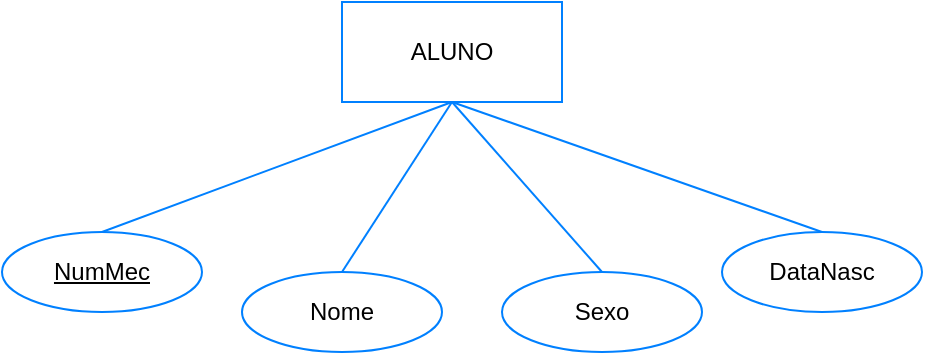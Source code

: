 <mxfile version="24.7.14">
  <diagram name="Página-1" id="yOcHo--prausVHHz4oxQ">
    <mxGraphModel dx="614" dy="526" grid="1" gridSize="10" guides="1" tooltips="1" connect="1" arrows="1" fold="1" page="1" pageScale="1" pageWidth="827" pageHeight="1169" math="0" shadow="0">
      <root>
        <mxCell id="0" />
        <mxCell id="1" parent="0" />
        <mxCell id="Kue1RRkqiT16hmbLM7EP-17" value="ALUNO" style="rounded=0;whiteSpace=wrap;html=1;strokeColor=#0080ff;" vertex="1" parent="1">
          <mxGeometry x="240" y="450" width="110" height="50" as="geometry" />
        </mxCell>
        <mxCell id="Kue1RRkqiT16hmbLM7EP-18" value="NumMec" style="ellipse;whiteSpace=wrap;html=1;align=center;fontStyle=4;strokeColor=#0080ff;" vertex="1" parent="1">
          <mxGeometry x="70" y="565" width="100" height="40" as="geometry" />
        </mxCell>
        <mxCell id="Kue1RRkqiT16hmbLM7EP-22" value="Nome" style="ellipse;whiteSpace=wrap;html=1;align=center;strokeColor=#0080ff;" vertex="1" parent="1">
          <mxGeometry x="190" y="585" width="100" height="40" as="geometry" />
        </mxCell>
        <mxCell id="Kue1RRkqiT16hmbLM7EP-23" value="Sexo" style="ellipse;whiteSpace=wrap;html=1;align=center;strokeColor=#0080ff;" vertex="1" parent="1">
          <mxGeometry x="320" y="585" width="100" height="40" as="geometry" />
        </mxCell>
        <mxCell id="Kue1RRkqiT16hmbLM7EP-24" value="DataNasc" style="ellipse;whiteSpace=wrap;html=1;align=center;strokeColor=#0080ff;" vertex="1" parent="1">
          <mxGeometry x="430" y="565" width="100" height="40" as="geometry" />
        </mxCell>
        <mxCell id="Kue1RRkqiT16hmbLM7EP-25" value="" style="endArrow=none;html=1;rounded=0;entryX=0.5;entryY=1;entryDx=0;entryDy=0;exitX=0.5;exitY=0;exitDx=0;exitDy=0;strokeColor=#0080ff;" edge="1" parent="1" source="Kue1RRkqiT16hmbLM7EP-18" target="Kue1RRkqiT16hmbLM7EP-17">
          <mxGeometry width="50" height="50" relative="1" as="geometry">
            <mxPoint x="270" y="570" as="sourcePoint" />
            <mxPoint x="320" y="520" as="targetPoint" />
          </mxGeometry>
        </mxCell>
        <mxCell id="Kue1RRkqiT16hmbLM7EP-26" value="" style="endArrow=none;html=1;rounded=0;entryX=0.5;entryY=1;entryDx=0;entryDy=0;exitX=0.5;exitY=0;exitDx=0;exitDy=0;strokeColor=#0080ff;" edge="1" parent="1" source="Kue1RRkqiT16hmbLM7EP-22" target="Kue1RRkqiT16hmbLM7EP-17">
          <mxGeometry width="50" height="50" relative="1" as="geometry">
            <mxPoint x="310" y="565" as="sourcePoint" />
            <mxPoint x="360" y="515" as="targetPoint" />
          </mxGeometry>
        </mxCell>
        <mxCell id="Kue1RRkqiT16hmbLM7EP-27" value="" style="endArrow=none;html=1;rounded=0;entryX=0.5;entryY=1;entryDx=0;entryDy=0;exitX=0.5;exitY=0;exitDx=0;exitDy=0;strokeColor=#0080ff;" edge="1" parent="1" source="Kue1RRkqiT16hmbLM7EP-23" target="Kue1RRkqiT16hmbLM7EP-17">
          <mxGeometry width="50" height="50" relative="1" as="geometry">
            <mxPoint x="320" y="575" as="sourcePoint" />
            <mxPoint x="290" y="500" as="targetPoint" />
          </mxGeometry>
        </mxCell>
        <mxCell id="Kue1RRkqiT16hmbLM7EP-28" value="" style="endArrow=none;html=1;rounded=0;exitX=0.5;exitY=1;exitDx=0;exitDy=0;entryX=0.5;entryY=0;entryDx=0;entryDy=0;strokeColor=#0080ff;" edge="1" parent="1" source="Kue1RRkqiT16hmbLM7EP-17" target="Kue1RRkqiT16hmbLM7EP-24">
          <mxGeometry width="50" height="50" relative="1" as="geometry">
            <mxPoint x="330" y="585" as="sourcePoint" />
            <mxPoint x="300" y="700" as="targetPoint" />
          </mxGeometry>
        </mxCell>
      </root>
    </mxGraphModel>
  </diagram>
</mxfile>
